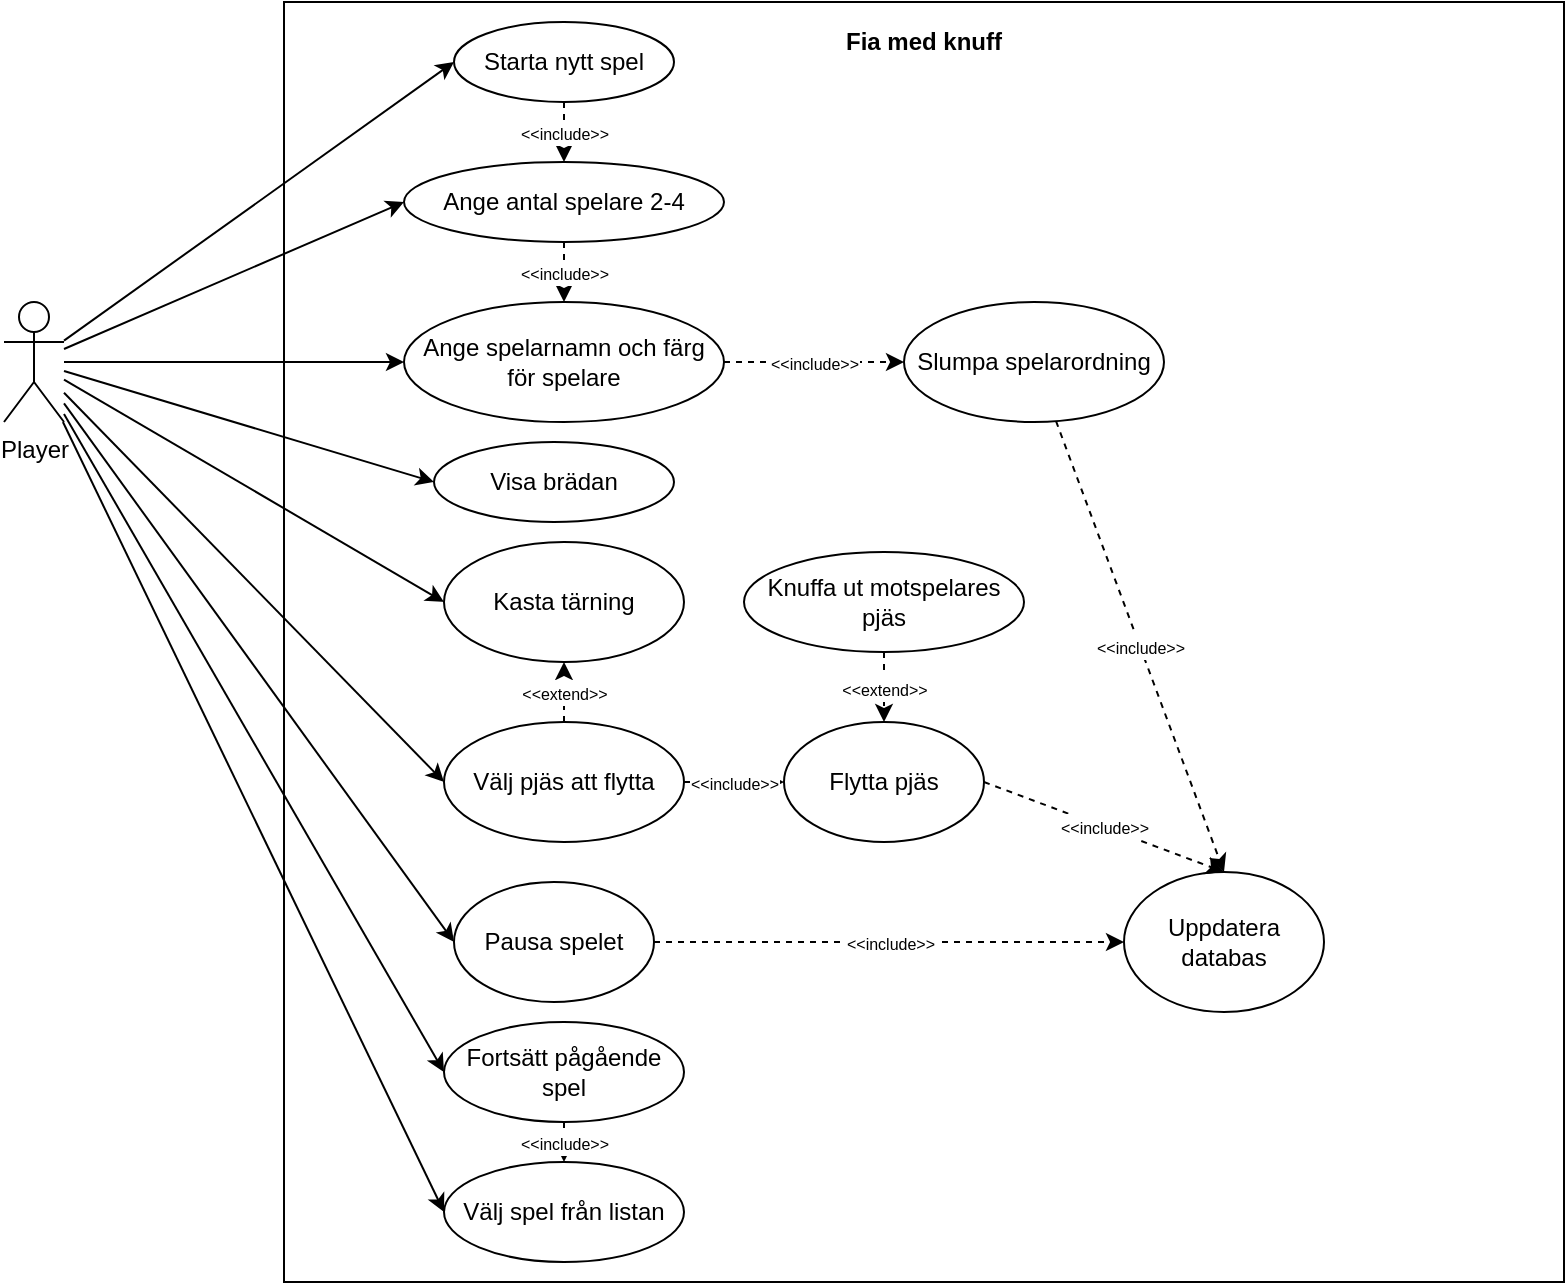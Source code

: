 <mxfile version="14.5.3" type="device"><diagram id="Wa6DWjA6zaGTC1FAIbhJ" name="Page-1"><mxGraphModel dx="1422" dy="803" grid="1" gridSize="10" guides="1" tooltips="1" connect="1" arrows="1" fold="1" page="0" pageScale="1" pageWidth="827" pageHeight="1169" math="0" shadow="0"><root><mxCell id="0"/><mxCell id="1" parent="0"/><mxCell id="2coNdVwUzNEXdwNE2x4j-4" value="" style="whiteSpace=wrap;html=1;aspect=fixed;" parent="1" vertex="1"><mxGeometry x="410" y="240" width="640" height="640" as="geometry"/></mxCell><mxCell id="2coNdVwUzNEXdwNE2x4j-22" style="rounded=0;orthogonalLoop=1;jettySize=auto;html=1;entryX=0;entryY=0.5;entryDx=0;entryDy=0;" parent="1" source="2coNdVwUzNEXdwNE2x4j-1" target="2coNdVwUzNEXdwNE2x4j-13" edge="1"><mxGeometry relative="1" as="geometry"/></mxCell><mxCell id="edQDYyRb81wbRLbii7na-3" style="rounded=0;orthogonalLoop=1;jettySize=auto;html=1;entryX=0;entryY=0.5;entryDx=0;entryDy=0;" parent="1" source="2coNdVwUzNEXdwNE2x4j-1" target="2coNdVwUzNEXdwNE2x4j-6" edge="1"><mxGeometry relative="1" as="geometry"/></mxCell><mxCell id="KSpFYiWQFxpSAYqWNwIq-12" style="edgeStyle=none;rounded=0;orthogonalLoop=1;jettySize=auto;html=1;" edge="1" parent="1" source="2coNdVwUzNEXdwNE2x4j-1" target="2coNdVwUzNEXdwNE2x4j-9"><mxGeometry relative="1" as="geometry"/></mxCell><mxCell id="KSpFYiWQFxpSAYqWNwIq-17" style="edgeStyle=none;rounded=0;orthogonalLoop=1;jettySize=auto;html=1;entryX=0;entryY=0.5;entryDx=0;entryDy=0;" edge="1" parent="1" source="2coNdVwUzNEXdwNE2x4j-1" target="KSpFYiWQFxpSAYqWNwIq-16"><mxGeometry relative="1" as="geometry"/></mxCell><mxCell id="KSpFYiWQFxpSAYqWNwIq-23" style="edgeStyle=none;rounded=0;orthogonalLoop=1;jettySize=auto;html=1;entryX=0;entryY=0.5;entryDx=0;entryDy=0;" edge="1" parent="1" source="2coNdVwUzNEXdwNE2x4j-1" target="KSpFYiWQFxpSAYqWNwIq-20"><mxGeometry relative="1" as="geometry"/></mxCell><mxCell id="KSpFYiWQFxpSAYqWNwIq-24" style="edgeStyle=none;rounded=0;orthogonalLoop=1;jettySize=auto;html=1;entryX=0;entryY=0.5;entryDx=0;entryDy=0;" edge="1" parent="1" source="2coNdVwUzNEXdwNE2x4j-1" target="KSpFYiWQFxpSAYqWNwIq-22"><mxGeometry relative="1" as="geometry"/></mxCell><mxCell id="KSpFYiWQFxpSAYqWNwIq-26" style="edgeStyle=none;rounded=0;orthogonalLoop=1;jettySize=auto;html=1;entryX=0;entryY=0.5;entryDx=0;entryDy=0;" edge="1" parent="1" source="2coNdVwUzNEXdwNE2x4j-1" target="KSpFYiWQFxpSAYqWNwIq-25"><mxGeometry relative="1" as="geometry"/></mxCell><mxCell id="2coNdVwUzNEXdwNE2x4j-1" value="Player" style="shape=umlActor;verticalLabelPosition=bottom;verticalAlign=top;html=1;outlineConnect=0;" parent="1" vertex="1"><mxGeometry x="270" y="390" width="30" height="60" as="geometry"/></mxCell><mxCell id="2coNdVwUzNEXdwNE2x4j-15" style="rounded=0;orthogonalLoop=1;jettySize=auto;html=1;entryX=0;entryY=0.5;entryDx=0;entryDy=0;" parent="1" source="2coNdVwUzNEXdwNE2x4j-1" target="2coNdVwUzNEXdwNE2x4j-8" edge="1"><mxGeometry relative="1" as="geometry"><mxPoint x="570.0" y="360" as="sourcePoint"/><mxPoint x="476.18" y="330.492" as="targetPoint"/></mxGeometry></mxCell><mxCell id="KSpFYiWQFxpSAYqWNwIq-14" value="&lt;font style=&quot;font-size: 8px&quot;&gt;&amp;lt;&amp;lt;extend&amp;gt;&amp;gt;&lt;/font&gt;" style="edgeStyle=none;rounded=0;orthogonalLoop=1;jettySize=auto;html=1;entryX=0.5;entryY=1;entryDx=0;entryDy=0;dashed=1;" edge="1" parent="1" source="2coNdVwUzNEXdwNE2x4j-6" target="2coNdVwUzNEXdwNE2x4j-13"><mxGeometry relative="1" as="geometry"/></mxCell><mxCell id="2coNdVwUzNEXdwNE2x4j-6" value="Välj pjäs att flytta" style="ellipse;whiteSpace=wrap;html=1;" parent="1" vertex="1"><mxGeometry x="490" y="600" width="120" height="60" as="geometry"/></mxCell><mxCell id="2coNdVwUzNEXdwNE2x4j-8" value="Ange antal spelare 2-4" style="ellipse;whiteSpace=wrap;html=1;" parent="1" vertex="1"><mxGeometry x="470" y="320" width="160" height="40" as="geometry"/></mxCell><mxCell id="KSpFYiWQFxpSAYqWNwIq-10" value="&lt;span style=&quot;font-size: 8px&quot;&gt;&amp;lt;&amp;lt;include&amp;gt;&amp;gt;&lt;/span&gt;" style="edgeStyle=none;rounded=0;orthogonalLoop=1;jettySize=auto;html=1;entryX=0;entryY=0.5;entryDx=0;entryDy=0;dashed=1;" edge="1" parent="1" source="2coNdVwUzNEXdwNE2x4j-9" target="KSpFYiWQFxpSAYqWNwIq-9"><mxGeometry relative="1" as="geometry"/></mxCell><mxCell id="2coNdVwUzNEXdwNE2x4j-9" value="Ange spelarnamn och färg för spelare" style="ellipse;whiteSpace=wrap;html=1;" parent="1" vertex="1"><mxGeometry x="470" y="390" width="160" height="60" as="geometry"/></mxCell><mxCell id="2coNdVwUzNEXdwNE2x4j-16" style="rounded=0;orthogonalLoop=1;jettySize=auto;html=1;entryX=0;entryY=0.5;entryDx=0;entryDy=0;" parent="1" source="2coNdVwUzNEXdwNE2x4j-1" target="2coNdVwUzNEXdwNE2x4j-14" edge="1"><mxGeometry relative="1" as="geometry"/></mxCell><mxCell id="8iN-ECDqeAap3rE3nuHY-4" value="&lt;span style=&quot;font-size: 8px&quot;&gt;&amp;lt;&amp;lt;include&amp;gt;&amp;gt;&lt;/span&gt;" style="edgeStyle=none;rounded=0;orthogonalLoop=1;jettySize=auto;html=1;entryX=0.5;entryY=0;entryDx=0;entryDy=0;dashed=1;exitX=0.5;exitY=1;exitDx=0;exitDy=0;" parent="1" source="2coNdVwUzNEXdwNE2x4j-8" target="2coNdVwUzNEXdwNE2x4j-9" edge="1"><mxGeometry relative="1" as="geometry"><mxPoint x="631" y="390" as="sourcePoint"/></mxGeometry></mxCell><mxCell id="2coNdVwUzNEXdwNE2x4j-13" value="Kasta tärning" style="ellipse;whiteSpace=wrap;html=1;" parent="1" vertex="1"><mxGeometry x="490" y="510" width="120" height="60" as="geometry"/></mxCell><mxCell id="2coNdVwUzNEXdwNE2x4j-14" value="Visa brädan" style="ellipse;whiteSpace=wrap;html=1;" parent="1" vertex="1"><mxGeometry x="485" y="460" width="120" height="40" as="geometry"/></mxCell><mxCell id="KSpFYiWQFxpSAYqWNwIq-4" value="Flytta pjäs" style="ellipse;whiteSpace=wrap;html=1;" vertex="1" parent="1"><mxGeometry x="660" y="600" width="100" height="60" as="geometry"/></mxCell><mxCell id="KSpFYiWQFxpSAYqWNwIq-29" value="&lt;font style=&quot;font-size: 8px&quot;&gt;&amp;lt;&amp;lt;include&amp;gt;&amp;gt;&lt;/font&gt;" style="edgeStyle=none;rounded=0;orthogonalLoop=1;jettySize=auto;html=1;entryX=0.5;entryY=0;entryDx=0;entryDy=0;dashed=1;" edge="1" parent="1" source="KSpFYiWQFxpSAYqWNwIq-9" target="KSpFYiWQFxpSAYqWNwIq-18"><mxGeometry relative="1" as="geometry"/></mxCell><mxCell id="KSpFYiWQFxpSAYqWNwIq-9" value="Slumpa spelarordning" style="ellipse;whiteSpace=wrap;html=1;" vertex="1" parent="1"><mxGeometry x="720" y="390" width="130" height="60" as="geometry"/></mxCell><mxCell id="KSpFYiWQFxpSAYqWNwIq-15" value="&lt;span style=&quot;font-size: 8px&quot;&gt;&amp;lt;&amp;lt;include&amp;gt;&amp;gt;&lt;/span&gt;" style="edgeStyle=none;rounded=0;orthogonalLoop=1;jettySize=auto;html=1;dashed=1;exitX=1;exitY=0.5;exitDx=0;exitDy=0;entryX=0;entryY=0.5;entryDx=0;entryDy=0;" edge="1" parent="1" source="2coNdVwUzNEXdwNE2x4j-6" target="KSpFYiWQFxpSAYqWNwIq-4"><mxGeometry relative="1" as="geometry"><mxPoint x="590.0" y="769.66" as="sourcePoint"/><mxPoint x="670.0" y="769.66" as="targetPoint"/></mxGeometry></mxCell><mxCell id="KSpFYiWQFxpSAYqWNwIq-19" value="&#10;&#10;&lt;span style=&quot;color: rgb(0, 0, 0); font-family: helvetica; font-size: 8px; font-style: normal; font-weight: 400; letter-spacing: normal; text-align: center; text-indent: 0px; text-transform: none; word-spacing: 0px; background-color: rgb(255, 255, 255); display: inline; float: none;&quot;&gt;&amp;lt;&amp;lt;include&amp;gt;&amp;gt;&lt;/span&gt;&#10;&#10;" style="edgeStyle=none;rounded=0;orthogonalLoop=1;jettySize=auto;html=1;entryX=0;entryY=0.5;entryDx=0;entryDy=0;dashed=1;" edge="1" parent="1" source="KSpFYiWQFxpSAYqWNwIq-16" target="KSpFYiWQFxpSAYqWNwIq-18"><mxGeometry relative="1" as="geometry"/></mxCell><mxCell id="KSpFYiWQFxpSAYqWNwIq-16" value="Pausa spelet" style="ellipse;whiteSpace=wrap;html=1;" vertex="1" parent="1"><mxGeometry x="495" y="680" width="100" height="60" as="geometry"/></mxCell><mxCell id="KSpFYiWQFxpSAYqWNwIq-18" value="Uppdatera databas" style="ellipse;whiteSpace=wrap;html=1;" vertex="1" parent="1"><mxGeometry x="830" y="675" width="100" height="70" as="geometry"/></mxCell><mxCell id="KSpFYiWQFxpSAYqWNwIq-21" value="&lt;font style=&quot;font-size: 8px&quot;&gt;&amp;lt;&amp;lt;include&amp;gt;&amp;gt;&lt;/font&gt;" style="edgeStyle=none;rounded=0;orthogonalLoop=1;jettySize=auto;html=1;entryX=0.5;entryY=0;entryDx=0;entryDy=0;dashed=1;" edge="1" parent="1" source="KSpFYiWQFxpSAYqWNwIq-20" target="2coNdVwUzNEXdwNE2x4j-8"><mxGeometry relative="1" as="geometry"/></mxCell><mxCell id="KSpFYiWQFxpSAYqWNwIq-20" value="Starta nytt spel" style="ellipse;whiteSpace=wrap;html=1;" vertex="1" parent="1"><mxGeometry x="495" y="250" width="110" height="40" as="geometry"/></mxCell><mxCell id="KSpFYiWQFxpSAYqWNwIq-27" value="&lt;font style=&quot;font-size: 8px&quot;&gt;&amp;lt;&amp;lt;include&amp;gt;&amp;gt;&lt;/font&gt;" style="edgeStyle=none;rounded=0;orthogonalLoop=1;jettySize=auto;html=1;entryX=0.5;entryY=0;entryDx=0;entryDy=0;dashed=1;" edge="1" parent="1" source="KSpFYiWQFxpSAYqWNwIq-22" target="KSpFYiWQFxpSAYqWNwIq-25"><mxGeometry relative="1" as="geometry"/></mxCell><mxCell id="KSpFYiWQFxpSAYqWNwIq-22" value="Fortsätt pågående spel" style="ellipse;whiteSpace=wrap;html=1;" vertex="1" parent="1"><mxGeometry x="490" y="750" width="120" height="50" as="geometry"/></mxCell><mxCell id="KSpFYiWQFxpSAYqWNwIq-25" value="Välj spel från listan" style="ellipse;whiteSpace=wrap;html=1;" vertex="1" parent="1"><mxGeometry x="490" y="820" width="120" height="50" as="geometry"/></mxCell><mxCell id="KSpFYiWQFxpSAYqWNwIq-28" value="&lt;span style=&quot;color: rgb(0 , 0 , 0) ; font-family: &amp;#34;helvetica&amp;#34; ; font-size: 8px ; font-style: normal ; font-weight: 400 ; letter-spacing: normal ; text-align: center ; text-indent: 0px ; text-transform: none ; word-spacing: 0px ; background-color: rgb(255 , 255 , 255) ; display: inline ; float: none&quot;&gt;&amp;lt;&amp;lt;include&amp;gt;&amp;gt;&lt;/span&gt;" style="edgeStyle=none;rounded=0;orthogonalLoop=1;jettySize=auto;html=1;entryX=0.5;entryY=0;entryDx=0;entryDy=0;dashed=1;exitX=1;exitY=0.5;exitDx=0;exitDy=0;" edge="1" parent="1" source="KSpFYiWQFxpSAYqWNwIq-4" target="KSpFYiWQFxpSAYqWNwIq-18"><mxGeometry relative="1" as="geometry"><mxPoint x="770.0" y="620" as="sourcePoint"/><mxPoint x="1005.0" y="620" as="targetPoint"/></mxGeometry></mxCell><mxCell id="KSpFYiWQFxpSAYqWNwIq-31" value="&lt;b&gt;Fia med knuff&lt;/b&gt;" style="rounded=0;whiteSpace=wrap;html=1;strokeColor=none;" vertex="1" parent="1"><mxGeometry x="670" y="250" width="120" height="20" as="geometry"/></mxCell><mxCell id="KSpFYiWQFxpSAYqWNwIq-33" value="&lt;font style=&quot;font-size: 8px&quot;&gt;&amp;lt;&amp;lt;extend&amp;gt;&amp;gt;&lt;/font&gt;" style="edgeStyle=none;rounded=0;orthogonalLoop=1;jettySize=auto;html=1;entryX=0.5;entryY=0;entryDx=0;entryDy=0;dashed=1;" edge="1" parent="1" source="KSpFYiWQFxpSAYqWNwIq-32" target="KSpFYiWQFxpSAYqWNwIq-4"><mxGeometry relative="1" as="geometry"/></mxCell><mxCell id="KSpFYiWQFxpSAYqWNwIq-32" value="Knuffa ut motspelares pjäs" style="ellipse;whiteSpace=wrap;html=1;" vertex="1" parent="1"><mxGeometry x="640" y="515" width="140" height="50" as="geometry"/></mxCell></root></mxGraphModel></diagram></mxfile>